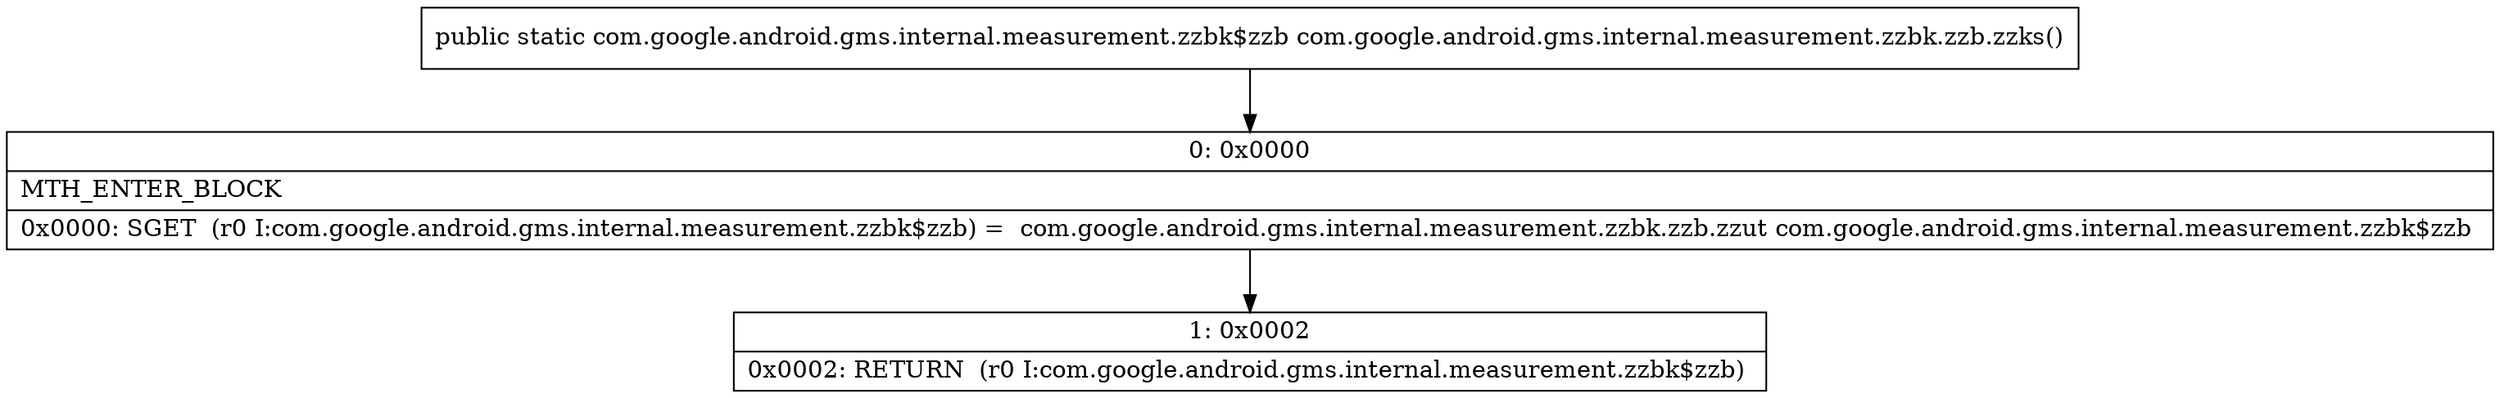 digraph "CFG forcom.google.android.gms.internal.measurement.zzbk.zzb.zzks()Lcom\/google\/android\/gms\/internal\/measurement\/zzbk$zzb;" {
Node_0 [shape=record,label="{0\:\ 0x0000|MTH_ENTER_BLOCK\l|0x0000: SGET  (r0 I:com.google.android.gms.internal.measurement.zzbk$zzb) =  com.google.android.gms.internal.measurement.zzbk.zzb.zzut com.google.android.gms.internal.measurement.zzbk$zzb \l}"];
Node_1 [shape=record,label="{1\:\ 0x0002|0x0002: RETURN  (r0 I:com.google.android.gms.internal.measurement.zzbk$zzb) \l}"];
MethodNode[shape=record,label="{public static com.google.android.gms.internal.measurement.zzbk$zzb com.google.android.gms.internal.measurement.zzbk.zzb.zzks() }"];
MethodNode -> Node_0;
Node_0 -> Node_1;
}

